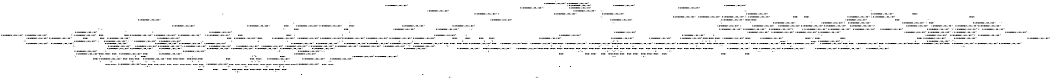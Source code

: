 digraph BCG {
size = "7, 10.5";
center = TRUE;
node [shape = circle];
0 [peripheries = 2];
0 -> 1 [label = "EX !0 !ATOMIC_EXCH_BRANCH (1, +1, TRUE, +0, 3, TRUE) !{}"];
0 -> 2 [label = "EX !2 !ATOMIC_EXCH_BRANCH (1, +0, TRUE, +0, 1, TRUE) !{}"];
0 -> 3 [label = "EX !1 !ATOMIC_EXCH_BRANCH (1, +1, TRUE, +1, 1, FALSE) !{}"];
0 -> 4 [label = "EX !0 !ATOMIC_EXCH_BRANCH (1, +1, TRUE, +0, 3, TRUE) !{}"];
0 -> 5 [label = "EX !2 !ATOMIC_EXCH_BRANCH (1, +0, TRUE, +0, 1, TRUE) !{}"];
0 -> 6 [label = "EX !1 !ATOMIC_EXCH_BRANCH (1, +1, TRUE, +1, 1, FALSE) !{}"];
1 -> 7 [label = "EX !2 !ATOMIC_EXCH_BRANCH (1, +0, TRUE, +0, 1, FALSE) !{}"];
2 -> 8 [label = "EX !0 !ATOMIC_EXCH_BRANCH (1, +1, TRUE, +0, 3, TRUE) !{}"];
3 -> 9 [label = "EX !0 !ATOMIC_EXCH_BRANCH (1, +1, TRUE, +0, 3, FALSE) !{}"];
4 -> 7 [label = "EX !2 !ATOMIC_EXCH_BRANCH (1, +0, TRUE, +0, 1, FALSE) !{}"];
4 -> 10 [label = "EX !1 !ATOMIC_EXCH_BRANCH (1, +1, TRUE, +1, 1, TRUE) !{}"];
4 -> 11 [label = "TERMINATE !0"];
4 -> 12 [label = "EX !2 !ATOMIC_EXCH_BRANCH (1, +0, TRUE, +0, 1, FALSE) !{}"];
4 -> 13 [label = "EX !1 !ATOMIC_EXCH_BRANCH (1, +1, TRUE, +1, 1, TRUE) !{}"];
4 -> 14 [label = "TERMINATE !0"];
5 -> 2 [label = "EX !2 !ATOMIC_EXCH_BRANCH (1, +0, TRUE, +0, 1, TRUE) !{}"];
5 -> 8 [label = "EX !0 !ATOMIC_EXCH_BRANCH (1, +1, TRUE, +0, 3, TRUE) !{}"];
5 -> 15 [label = "EX !1 !ATOMIC_EXCH_BRANCH (1, +1, TRUE, +1, 1, FALSE) !{}"];
5 -> 5 [label = "EX !2 !ATOMIC_EXCH_BRANCH (1, +0, TRUE, +0, 1, TRUE) !{}"];
5 -> 16 [label = "EX !0 !ATOMIC_EXCH_BRANCH (1, +1, TRUE, +0, 3, TRUE) !{}"];
5 -> 17 [label = "EX !1 !ATOMIC_EXCH_BRANCH (1, +1, TRUE, +1, 1, FALSE) !{}"];
6 -> 9 [label = "EX !0 !ATOMIC_EXCH_BRANCH (1, +1, TRUE, +0, 3, FALSE) !{}"];
6 -> 18 [label = "EX !2 !ATOMIC_EXCH_BRANCH (1, +0, TRUE, +0, 1, FALSE) !{}"];
6 -> 19 [label = "TERMINATE !1"];
6 -> 20 [label = "EX !0 !ATOMIC_EXCH_BRANCH (1, +1, TRUE, +0, 3, FALSE) !{}"];
6 -> 21 [label = "EX !2 !ATOMIC_EXCH_BRANCH (1, +0, TRUE, +0, 1, FALSE) !{}"];
6 -> 22 [label = "TERMINATE !1"];
7 -> 23 [label = "EX !1 !ATOMIC_EXCH_BRANCH (1, +1, TRUE, +1, 1, FALSE) !{}"];
8 -> 7 [label = "EX !2 !ATOMIC_EXCH_BRANCH (1, +0, TRUE, +0, 1, FALSE) !{}"];
9 -> 24 [label = "EX !0 !ATOMIC_EXCH_BRANCH (1, +0, FALSE, +1, 2, TRUE) !{}"];
10 -> 25 [label = "EX !2 !ATOMIC_EXCH_BRANCH (1, +0, TRUE, +0, 1, FALSE) !{}"];
11 -> 26 [label = "EX !2 !ATOMIC_EXCH_BRANCH (1, +0, TRUE, +0, 1, FALSE) !{}"];
12 -> 23 [label = "EX !1 !ATOMIC_EXCH_BRANCH (1, +1, TRUE, +1, 1, FALSE) !{}"];
12 -> 27 [label = "TERMINATE !0"];
12 -> 28 [label = "TERMINATE !2"];
12 -> 29 [label = "EX !1 !ATOMIC_EXCH_BRANCH (1, +1, TRUE, +1, 1, FALSE) !{}"];
12 -> 30 [label = "TERMINATE !0"];
12 -> 31 [label = "TERMINATE !2"];
13 -> 10 [label = "EX !1 !ATOMIC_EXCH_BRANCH (1, +1, TRUE, +1, 1, TRUE) !{}"];
13 -> 25 [label = "EX !2 !ATOMIC_EXCH_BRANCH (1, +0, TRUE, +0, 1, FALSE) !{}"];
13 -> 32 [label = "TERMINATE !0"];
13 -> 13 [label = "EX !1 !ATOMIC_EXCH_BRANCH (1, +1, TRUE, +1, 1, TRUE) !{}"];
13 -> 33 [label = "EX !2 !ATOMIC_EXCH_BRANCH (1, +0, TRUE, +0, 1, FALSE) !{}"];
13 -> 34 [label = "TERMINATE !0"];
14 -> 26 [label = "EX !2 !ATOMIC_EXCH_BRANCH (1, +0, TRUE, +0, 1, FALSE) !{}"];
14 -> 35 [label = "EX !1 !ATOMIC_EXCH_BRANCH (1, +1, TRUE, +1, 1, TRUE) !{}"];
14 -> 36 [label = "EX !2 !ATOMIC_EXCH_BRANCH (1, +0, TRUE, +0, 1, FALSE) !{}"];
14 -> 37 [label = "EX !1 !ATOMIC_EXCH_BRANCH (1, +1, TRUE, +1, 1, TRUE) !{}"];
15 -> 18 [label = "EX !2 !ATOMIC_EXCH_BRANCH (1, +0, TRUE, +0, 1, FALSE) !{}"];
16 -> 7 [label = "EX !2 !ATOMIC_EXCH_BRANCH (1, +0, TRUE, +0, 1, FALSE) !{}"];
16 -> 38 [label = "EX !1 !ATOMIC_EXCH_BRANCH (1, +1, TRUE, +1, 1, TRUE) !{}"];
16 -> 39 [label = "TERMINATE !0"];
16 -> 12 [label = "EX !2 !ATOMIC_EXCH_BRANCH (1, +0, TRUE, +0, 1, FALSE) !{}"];
16 -> 40 [label = "EX !1 !ATOMIC_EXCH_BRANCH (1, +1, TRUE, +1, 1, TRUE) !{}"];
16 -> 41 [label = "TERMINATE !0"];
17 -> 18 [label = "EX !2 !ATOMIC_EXCH_BRANCH (1, +0, TRUE, +0, 1, FALSE) !{}"];
17 -> 42 [label = "EX !0 !ATOMIC_EXCH_BRANCH (1, +1, TRUE, +0, 3, FALSE) !{}"];
17 -> 43 [label = "TERMINATE !1"];
17 -> 21 [label = "EX !2 !ATOMIC_EXCH_BRANCH (1, +0, TRUE, +0, 1, FALSE) !{}"];
17 -> 44 [label = "EX !0 !ATOMIC_EXCH_BRANCH (1, +1, TRUE, +0, 3, FALSE) !{}"];
17 -> 45 [label = "TERMINATE !1"];
18 -> 23 [label = "EX !0 !ATOMIC_EXCH_BRANCH (1, +1, TRUE, +0, 3, TRUE) !{}"];
19 -> 46 [label = "EX !0 !ATOMIC_EXCH_BRANCH (1, +1, TRUE, +0, 3, FALSE) !{}"];
20 -> 24 [label = "EX !0 !ATOMIC_EXCH_BRANCH (1, +0, FALSE, +1, 2, TRUE) !{}"];
20 -> 47 [label = "EX !2 !ATOMIC_EXCH_BRANCH (1, +0, TRUE, +0, 1, FALSE) !{}"];
20 -> 48 [label = "TERMINATE !1"];
20 -> 49 [label = "EX !0 !ATOMIC_EXCH_BRANCH (1, +0, FALSE, +1, 2, TRUE) !{}"];
20 -> 50 [label = "EX !2 !ATOMIC_EXCH_BRANCH (1, +0, TRUE, +0, 1, FALSE) !{}"];
20 -> 51 [label = "TERMINATE !1"];
21 -> 23 [label = "EX !0 !ATOMIC_EXCH_BRANCH (1, +1, TRUE, +0, 3, TRUE) !{}"];
21 -> 52 [label = "TERMINATE !2"];
21 -> 53 [label = "TERMINATE !1"];
21 -> 29 [label = "EX !0 !ATOMIC_EXCH_BRANCH (1, +1, TRUE, +0, 3, TRUE) !{}"];
21 -> 54 [label = "TERMINATE !2"];
21 -> 55 [label = "TERMINATE !1"];
22 -> 46 [label = "EX !0 !ATOMIC_EXCH_BRANCH (1, +1, TRUE, +0, 3, FALSE) !{}"];
22 -> 56 [label = "EX !2 !ATOMIC_EXCH_BRANCH (1, +0, TRUE, +0, 1, FALSE) !{}"];
22 -> 57 [label = "EX !0 !ATOMIC_EXCH_BRANCH (1, +1, TRUE, +0, 3, FALSE) !{}"];
22 -> 58 [label = "EX !2 !ATOMIC_EXCH_BRANCH (1, +0, TRUE, +0, 1, FALSE) !{}"];
23 -> 59 [label = "TERMINATE !0"];
24 -> 47 [label = "EX !2 !ATOMIC_EXCH_BRANCH (1, +0, TRUE, +0, 1, FALSE) !{}"];
25 -> 23 [label = "EX !1 !ATOMIC_EXCH_BRANCH (1, +1, TRUE, +1, 1, FALSE) !{}"];
26 -> 60 [label = "EX !1 !ATOMIC_EXCH_BRANCH (1, +1, TRUE, +1, 1, FALSE) !{}"];
27 -> 60 [label = "EX !1 !ATOMIC_EXCH_BRANCH (1, +1, TRUE, +1, 1, FALSE) !{}"];
28 -> 61 [label = "EX !1 !ATOMIC_EXCH_BRANCH (1, +1, TRUE, +1, 1, FALSE) !{}"];
29 -> 59 [label = "TERMINATE !0"];
29 -> 62 [label = "TERMINATE !2"];
29 -> 63 [label = "TERMINATE !1"];
29 -> 64 [label = "TERMINATE !0"];
29 -> 65 [label = "TERMINATE !2"];
29 -> 66 [label = "TERMINATE !1"];
30 -> 60 [label = "EX !1 !ATOMIC_EXCH_BRANCH (1, +1, TRUE, +1, 1, FALSE) !{}"];
30 -> 67 [label = "TERMINATE !2"];
30 -> 68 [label = "EX !1 !ATOMIC_EXCH_BRANCH (1, +1, TRUE, +1, 1, FALSE) !{}"];
30 -> 69 [label = "TERMINATE !2"];
31 -> 61 [label = "EX !1 !ATOMIC_EXCH_BRANCH (1, +1, TRUE, +1, 1, FALSE) !{}"];
31 -> 67 [label = "TERMINATE !0"];
31 -> 70 [label = "EX !1 !ATOMIC_EXCH_BRANCH (1, +1, TRUE, +1, 1, FALSE) !{}"];
31 -> 69 [label = "TERMINATE !0"];
32 -> 71 [label = "EX !2 !ATOMIC_EXCH_BRANCH (1, +0, TRUE, +0, 1, FALSE) !{}"];
33 -> 23 [label = "EX !1 !ATOMIC_EXCH_BRANCH (1, +1, TRUE, +1, 1, FALSE) !{}"];
33 -> 72 [label = "TERMINATE !0"];
33 -> 73 [label = "TERMINATE !2"];
33 -> 29 [label = "EX !1 !ATOMIC_EXCH_BRANCH (1, +1, TRUE, +1, 1, FALSE) !{}"];
33 -> 74 [label = "TERMINATE !0"];
33 -> 75 [label = "TERMINATE !2"];
34 -> 71 [label = "EX !2 !ATOMIC_EXCH_BRANCH (1, +0, TRUE, +0, 1, FALSE) !{}"];
34 -> 35 [label = "EX !1 !ATOMIC_EXCH_BRANCH (1, +1, TRUE, +1, 1, TRUE) !{}"];
34 -> 76 [label = "EX !2 !ATOMIC_EXCH_BRANCH (1, +0, TRUE, +0, 1, FALSE) !{}"];
34 -> 37 [label = "EX !1 !ATOMIC_EXCH_BRANCH (1, +1, TRUE, +1, 1, TRUE) !{}"];
35 -> 71 [label = "EX !2 !ATOMIC_EXCH_BRANCH (1, +0, TRUE, +0, 1, FALSE) !{}"];
36 -> 60 [label = "EX !1 !ATOMIC_EXCH_BRANCH (1, +1, TRUE, +1, 1, FALSE) !{}"];
36 -> 67 [label = "TERMINATE !2"];
36 -> 68 [label = "EX !1 !ATOMIC_EXCH_BRANCH (1, +1, TRUE, +1, 1, FALSE) !{}"];
36 -> 69 [label = "TERMINATE !2"];
37 -> 35 [label = "EX !1 !ATOMIC_EXCH_BRANCH (1, +1, TRUE, +1, 1, TRUE) !{}"];
37 -> 71 [label = "EX !2 !ATOMIC_EXCH_BRANCH (1, +0, TRUE, +0, 1, FALSE) !{}"];
37 -> 37 [label = "EX !1 !ATOMIC_EXCH_BRANCH (1, +1, TRUE, +1, 1, TRUE) !{}"];
37 -> 76 [label = "EX !2 !ATOMIC_EXCH_BRANCH (1, +0, TRUE, +0, 1, FALSE) !{}"];
38 -> 25 [label = "EX !2 !ATOMIC_EXCH_BRANCH (1, +0, TRUE, +0, 1, FALSE) !{}"];
39 -> 77 [label = "EX !1 !ATOMIC_EXCH_BRANCH (1, +1, TRUE, +1, 1, TRUE) !{}"];
40 -> 38 [label = "EX !1 !ATOMIC_EXCH_BRANCH (1, +1, TRUE, +1, 1, TRUE) !{}"];
40 -> 25 [label = "EX !2 !ATOMIC_EXCH_BRANCH (1, +0, TRUE, +0, 1, FALSE) !{}"];
40 -> 78 [label = "TERMINATE !0"];
40 -> 40 [label = "EX !1 !ATOMIC_EXCH_BRANCH (1, +1, TRUE, +1, 1, TRUE) !{}"];
40 -> 33 [label = "EX !2 !ATOMIC_EXCH_BRANCH (1, +0, TRUE, +0, 1, FALSE) !{}"];
40 -> 79 [label = "TERMINATE !0"];
41 -> 77 [label = "EX !1 !ATOMIC_EXCH_BRANCH (1, +1, TRUE, +1, 1, TRUE) !{}"];
41 -> 26 [label = "EX !2 !ATOMIC_EXCH_BRANCH (1, +0, TRUE, +0, 1, FALSE) !{}"];
41 -> 80 [label = "EX !1 !ATOMIC_EXCH_BRANCH (1, +1, TRUE, +1, 1, TRUE) !{}"];
41 -> 36 [label = "EX !2 !ATOMIC_EXCH_BRANCH (1, +0, TRUE, +0, 1, FALSE) !{}"];
42 -> 81 [label = "EX !0 !ATOMIC_EXCH_BRANCH (1, +0, FALSE, +1, 2, TRUE) !{}"];
43 -> 82 [label = "EX !0 !ATOMIC_EXCH_BRANCH (1, +1, TRUE, +0, 3, FALSE) !{}"];
44 -> 81 [label = "EX !0 !ATOMIC_EXCH_BRANCH (1, +0, FALSE, +1, 2, TRUE) !{}"];
44 -> 47 [label = "EX !2 !ATOMIC_EXCH_BRANCH (1, +0, TRUE, +0, 1, FALSE) !{}"];
44 -> 83 [label = "TERMINATE !1"];
44 -> 84 [label = "EX !0 !ATOMIC_EXCH_BRANCH (1, +0, FALSE, +1, 2, TRUE) !{}"];
44 -> 50 [label = "EX !2 !ATOMIC_EXCH_BRANCH (1, +0, TRUE, +0, 1, FALSE) !{}"];
44 -> 85 [label = "TERMINATE !1"];
45 -> 82 [label = "EX !0 !ATOMIC_EXCH_BRANCH (1, +1, TRUE, +0, 3, FALSE) !{}"];
45 -> 56 [label = "EX !2 !ATOMIC_EXCH_BRANCH (1, +0, TRUE, +0, 1, FALSE) !{}"];
45 -> 86 [label = "EX !0 !ATOMIC_EXCH_BRANCH (1, +1, TRUE, +0, 3, FALSE) !{}"];
45 -> 58 [label = "EX !2 !ATOMIC_EXCH_BRANCH (1, +0, TRUE, +0, 1, FALSE) !{}"];
46 -> 87 [label = "EX !0 !ATOMIC_EXCH_BRANCH (1, +0, FALSE, +1, 2, TRUE) !{}"];
47 -> 88 [label = "EX !0 !ATOMIC_EXCH_BRANCH (1, +0, FALSE, +1, 2, FALSE) !{}"];
48 -> 89 [label = "EX !2 !ATOMIC_EXCH_BRANCH (1, +0, TRUE, +0, 1, FALSE) !{}"];
49 -> 24 [label = "EX !0 !ATOMIC_EXCH_BRANCH (1, +0, FALSE, +1, 2, TRUE) !{}"];
49 -> 47 [label = "EX !2 !ATOMIC_EXCH_BRANCH (1, +0, TRUE, +0, 1, FALSE) !{}"];
49 -> 48 [label = "TERMINATE !1"];
49 -> 49 [label = "EX !0 !ATOMIC_EXCH_BRANCH (1, +0, FALSE, +1, 2, TRUE) !{}"];
49 -> 50 [label = "EX !2 !ATOMIC_EXCH_BRANCH (1, +0, TRUE, +0, 1, FALSE) !{}"];
49 -> 51 [label = "TERMINATE !1"];
50 -> 88 [label = "EX !0 !ATOMIC_EXCH_BRANCH (1, +0, FALSE, +1, 2, FALSE) !{}"];
50 -> 90 [label = "TERMINATE !2"];
50 -> 91 [label = "TERMINATE !1"];
50 -> 92 [label = "EX !0 !ATOMIC_EXCH_BRANCH (1, +0, FALSE, +1, 2, FALSE) !{}"];
50 -> 93 [label = "TERMINATE !2"];
50 -> 94 [label = "TERMINATE !1"];
51 -> 89 [label = "EX !2 !ATOMIC_EXCH_BRANCH (1, +0, TRUE, +0, 1, FALSE) !{}"];
51 -> 87 [label = "EX !0 !ATOMIC_EXCH_BRANCH (1, +0, FALSE, +1, 2, TRUE) !{}"];
51 -> 95 [label = "EX !2 !ATOMIC_EXCH_BRANCH (1, +0, TRUE, +0, 1, FALSE) !{}"];
51 -> 96 [label = "EX !0 !ATOMIC_EXCH_BRANCH (1, +0, FALSE, +1, 2, TRUE) !{}"];
52 -> 61 [label = "EX !0 !ATOMIC_EXCH_BRANCH (1, +1, TRUE, +0, 3, TRUE) !{}"];
53 -> 97 [label = "EX !0 !ATOMIC_EXCH_BRANCH (1, +1, TRUE, +0, 3, TRUE) !{}"];
54 -> 61 [label = "EX !0 !ATOMIC_EXCH_BRANCH (1, +1, TRUE, +0, 3, TRUE) !{}"];
54 -> 98 [label = "TERMINATE !1"];
54 -> 70 [label = "EX !0 !ATOMIC_EXCH_BRANCH (1, +1, TRUE, +0, 3, TRUE) !{}"];
54 -> 99 [label = "TERMINATE !1"];
55 -> 97 [label = "EX !0 !ATOMIC_EXCH_BRANCH (1, +1, TRUE, +0, 3, TRUE) !{}"];
55 -> 98 [label = "TERMINATE !2"];
55 -> 100 [label = "EX !0 !ATOMIC_EXCH_BRANCH (1, +1, TRUE, +0, 3, TRUE) !{}"];
55 -> 99 [label = "TERMINATE !2"];
56 -> 97 [label = "EX !0 !ATOMIC_EXCH_BRANCH (1, +1, TRUE, +0, 3, TRUE) !{}"];
57 -> 87 [label = "EX !0 !ATOMIC_EXCH_BRANCH (1, +0, FALSE, +1, 2, TRUE) !{}"];
57 -> 89 [label = "EX !2 !ATOMIC_EXCH_BRANCH (1, +0, TRUE, +0, 1, FALSE) !{}"];
57 -> 96 [label = "EX !0 !ATOMIC_EXCH_BRANCH (1, +0, FALSE, +1, 2, TRUE) !{}"];
57 -> 95 [label = "EX !2 !ATOMIC_EXCH_BRANCH (1, +0, TRUE, +0, 1, FALSE) !{}"];
58 -> 97 [label = "EX !0 !ATOMIC_EXCH_BRANCH (1, +1, TRUE, +0, 3, TRUE) !{}"];
58 -> 98 [label = "TERMINATE !2"];
58 -> 100 [label = "EX !0 !ATOMIC_EXCH_BRANCH (1, +1, TRUE, +0, 3, TRUE) !{}"];
58 -> 99 [label = "TERMINATE !2"];
59 -> 101 [label = "TERMINATE !2"];
60 -> 101 [label = "TERMINATE !2"];
61 -> 101 [label = "TERMINATE !0"];
62 -> 101 [label = "TERMINATE !0"];
63 -> 102 [label = "TERMINATE !0"];
64 -> 101 [label = "TERMINATE !2"];
64 -> 102 [label = "TERMINATE !1"];
64 -> 103 [label = "TERMINATE !2"];
64 -> 104 [label = "TERMINATE !1"];
65 -> 101 [label = "TERMINATE !0"];
65 -> 105 [label = "TERMINATE !1"];
65 -> 103 [label = "TERMINATE !0"];
65 -> 106 [label = "TERMINATE !1"];
66 -> 102 [label = "TERMINATE !0"];
66 -> 105 [label = "TERMINATE !2"];
66 -> 104 [label = "TERMINATE !0"];
66 -> 106 [label = "TERMINATE !2"];
67 -> 107 [label = "EX !1 !ATOMIC_EXCH_BRANCH (1, +1, TRUE, +1, 1, FALSE) !{}"];
68 -> 101 [label = "TERMINATE !2"];
68 -> 102 [label = "TERMINATE !1"];
68 -> 103 [label = "TERMINATE !2"];
68 -> 104 [label = "TERMINATE !1"];
69 -> 107 [label = "EX !1 !ATOMIC_EXCH_BRANCH (1, +1, TRUE, +1, 1, FALSE) !{}"];
69 -> 108 [label = "EX !1 !ATOMIC_EXCH_BRANCH (1, +1, TRUE, +1, 1, FALSE) !{}"];
70 -> 101 [label = "TERMINATE !0"];
70 -> 105 [label = "TERMINATE !1"];
70 -> 103 [label = "TERMINATE !0"];
70 -> 106 [label = "TERMINATE !1"];
71 -> 60 [label = "EX !1 !ATOMIC_EXCH_BRANCH (1, +1, TRUE, +1, 1, FALSE) !{}"];
72 -> 109 [label = "TERMINATE !2"];
73 -> 109 [label = "TERMINATE !0"];
74 -> 109 [label = "TERMINATE !2"];
74 -> 60 [label = "EX !1 !ATOMIC_EXCH_BRANCH (1, +1, TRUE, +1, 1, FALSE) !{}"];
74 -> 110 [label = "TERMINATE !2"];
74 -> 68 [label = "EX !1 !ATOMIC_EXCH_BRANCH (1, +1, TRUE, +1, 1, FALSE) !{}"];
75 -> 109 [label = "TERMINATE !0"];
75 -> 61 [label = "EX !1 !ATOMIC_EXCH_BRANCH (1, +1, TRUE, +1, 1, FALSE) !{}"];
75 -> 110 [label = "TERMINATE !0"];
75 -> 70 [label = "EX !1 !ATOMIC_EXCH_BRANCH (1, +1, TRUE, +1, 1, FALSE) !{}"];
76 -> 60 [label = "EX !1 !ATOMIC_EXCH_BRANCH (1, +1, TRUE, +1, 1, FALSE) !{}"];
76 -> 109 [label = "TERMINATE !2"];
76 -> 68 [label = "EX !1 !ATOMIC_EXCH_BRANCH (1, +1, TRUE, +1, 1, FALSE) !{}"];
76 -> 110 [label = "TERMINATE !2"];
77 -> 71 [label = "EX !2 !ATOMIC_EXCH_BRANCH (1, +0, TRUE, +0, 1, FALSE) !{}"];
78 -> 77 [label = "EX !1 !ATOMIC_EXCH_BRANCH (1, +1, TRUE, +1, 1, TRUE) !{}"];
79 -> 77 [label = "EX !1 !ATOMIC_EXCH_BRANCH (1, +1, TRUE, +1, 1, TRUE) !{}"];
79 -> 71 [label = "EX !2 !ATOMIC_EXCH_BRANCH (1, +0, TRUE, +0, 1, FALSE) !{}"];
79 -> 80 [label = "EX !1 !ATOMIC_EXCH_BRANCH (1, +1, TRUE, +1, 1, TRUE) !{}"];
79 -> 76 [label = "EX !2 !ATOMIC_EXCH_BRANCH (1, +0, TRUE, +0, 1, FALSE) !{}"];
80 -> 77 [label = "EX !1 !ATOMIC_EXCH_BRANCH (1, +1, TRUE, +1, 1, TRUE) !{}"];
80 -> 71 [label = "EX !2 !ATOMIC_EXCH_BRANCH (1, +0, TRUE, +0, 1, FALSE) !{}"];
80 -> 80 [label = "EX !1 !ATOMIC_EXCH_BRANCH (1, +1, TRUE, +1, 1, TRUE) !{}"];
80 -> 76 [label = "EX !2 !ATOMIC_EXCH_BRANCH (1, +0, TRUE, +0, 1, FALSE) !{}"];
81 -> 47 [label = "EX !2 !ATOMIC_EXCH_BRANCH (1, +0, TRUE, +0, 1, FALSE) !{}"];
82 -> 111 [label = "EX !0 !ATOMIC_EXCH_BRANCH (1, +0, FALSE, +1, 2, TRUE) !{}"];
83 -> 111 [label = "EX !0 !ATOMIC_EXCH_BRANCH (1, +0, FALSE, +1, 2, TRUE) !{}"];
84 -> 81 [label = "EX !0 !ATOMIC_EXCH_BRANCH (1, +0, FALSE, +1, 2, TRUE) !{}"];
84 -> 47 [label = "EX !2 !ATOMIC_EXCH_BRANCH (1, +0, TRUE, +0, 1, FALSE) !{}"];
84 -> 83 [label = "TERMINATE !1"];
84 -> 84 [label = "EX !0 !ATOMIC_EXCH_BRANCH (1, +0, FALSE, +1, 2, TRUE) !{}"];
84 -> 50 [label = "EX !2 !ATOMIC_EXCH_BRANCH (1, +0, TRUE, +0, 1, FALSE) !{}"];
84 -> 85 [label = "TERMINATE !1"];
85 -> 111 [label = "EX !0 !ATOMIC_EXCH_BRANCH (1, +0, FALSE, +1, 2, TRUE) !{}"];
85 -> 89 [label = "EX !2 !ATOMIC_EXCH_BRANCH (1, +0, TRUE, +0, 1, FALSE) !{}"];
85 -> 112 [label = "EX !0 !ATOMIC_EXCH_BRANCH (1, +0, FALSE, +1, 2, TRUE) !{}"];
85 -> 95 [label = "EX !2 !ATOMIC_EXCH_BRANCH (1, +0, TRUE, +0, 1, FALSE) !{}"];
86 -> 111 [label = "EX !0 !ATOMIC_EXCH_BRANCH (1, +0, FALSE, +1, 2, TRUE) !{}"];
86 -> 89 [label = "EX !2 !ATOMIC_EXCH_BRANCH (1, +0, TRUE, +0, 1, FALSE) !{}"];
86 -> 112 [label = "EX !0 !ATOMIC_EXCH_BRANCH (1, +0, FALSE, +1, 2, TRUE) !{}"];
86 -> 95 [label = "EX !2 !ATOMIC_EXCH_BRANCH (1, +0, TRUE, +0, 1, FALSE) !{}"];
87 -> 89 [label = "EX !2 !ATOMIC_EXCH_BRANCH (1, +0, TRUE, +0, 1, FALSE) !{}"];
88 -> 113 [label = "TERMINATE !0"];
89 -> 114 [label = "EX !0 !ATOMIC_EXCH_BRANCH (1, +0, FALSE, +1, 2, FALSE) !{}"];
90 -> 115 [label = "TERMINATE !1"];
91 -> 115 [label = "TERMINATE !2"];
92 -> 113 [label = "TERMINATE !0"];
92 -> 116 [label = "TERMINATE !2"];
92 -> 117 [label = "TERMINATE !1"];
92 -> 118 [label = "TERMINATE !0"];
92 -> 119 [label = "TERMINATE !2"];
92 -> 120 [label = "TERMINATE !1"];
93 -> 115 [label = "TERMINATE !1"];
93 -> 121 [label = "EX !0 !ATOMIC_EXCH_BRANCH (1, +0, FALSE, +1, 2, FALSE) !{}"];
93 -> 122 [label = "TERMINATE !1"];
93 -> 123 [label = "EX !0 !ATOMIC_EXCH_BRANCH (1, +0, FALSE, +1, 2, FALSE) !{}"];
94 -> 115 [label = "TERMINATE !2"];
94 -> 114 [label = "EX !0 !ATOMIC_EXCH_BRANCH (1, +0, FALSE, +1, 2, FALSE) !{}"];
94 -> 122 [label = "TERMINATE !2"];
94 -> 124 [label = "EX !0 !ATOMIC_EXCH_BRANCH (1, +0, FALSE, +1, 2, FALSE) !{}"];
95 -> 114 [label = "EX !0 !ATOMIC_EXCH_BRANCH (1, +0, FALSE, +1, 2, FALSE) !{}"];
95 -> 115 [label = "TERMINATE !2"];
95 -> 124 [label = "EX !0 !ATOMIC_EXCH_BRANCH (1, +0, FALSE, +1, 2, FALSE) !{}"];
95 -> 122 [label = "TERMINATE !2"];
96 -> 87 [label = "EX !0 !ATOMIC_EXCH_BRANCH (1, +0, FALSE, +1, 2, TRUE) !{}"];
96 -> 89 [label = "EX !2 !ATOMIC_EXCH_BRANCH (1, +0, TRUE, +0, 1, FALSE) !{}"];
96 -> 96 [label = "EX !0 !ATOMIC_EXCH_BRANCH (1, +0, FALSE, +1, 2, TRUE) !{}"];
96 -> 95 [label = "EX !2 !ATOMIC_EXCH_BRANCH (1, +0, TRUE, +0, 1, FALSE) !{}"];
97 -> 102 [label = "TERMINATE !0"];
98 -> 125 [label = "EX !0 !ATOMIC_EXCH_BRANCH (1, +1, TRUE, +0, 3, TRUE) !{}"];
99 -> 125 [label = "EX !0 !ATOMIC_EXCH_BRANCH (1, +1, TRUE, +0, 3, TRUE) !{}"];
99 -> 126 [label = "EX !0 !ATOMIC_EXCH_BRANCH (1, +1, TRUE, +0, 3, TRUE) !{}"];
100 -> 102 [label = "TERMINATE !0"];
100 -> 105 [label = "TERMINATE !2"];
100 -> 104 [label = "TERMINATE !0"];
100 -> 106 [label = "TERMINATE !2"];
101 -> 127 [label = "TERMINATE !1"];
102 -> 127 [label = "TERMINATE !2"];
103 -> 127 [label = "TERMINATE !1"];
103 -> 128 [label = "TERMINATE !1"];
104 -> 127 [label = "TERMINATE !2"];
104 -> 128 [label = "TERMINATE !2"];
105 -> 127 [label = "TERMINATE !0"];
106 -> 127 [label = "TERMINATE !0"];
106 -> 128 [label = "TERMINATE !0"];
107 -> 127 [label = "TERMINATE !1"];
108 -> 127 [label = "TERMINATE !1"];
108 -> 128 [label = "TERMINATE !1"];
109 -> 107 [label = "EX !1 !ATOMIC_EXCH_BRANCH (1, +1, TRUE, +1, 1, FALSE) !{}"];
110 -> 107 [label = "EX !1 !ATOMIC_EXCH_BRANCH (1, +1, TRUE, +1, 1, FALSE) !{}"];
110 -> 108 [label = "EX !1 !ATOMIC_EXCH_BRANCH (1, +1, TRUE, +1, 1, FALSE) !{}"];
111 -> 89 [label = "EX !2 !ATOMIC_EXCH_BRANCH (1, +0, TRUE, +0, 1, FALSE) !{}"];
112 -> 111 [label = "EX !0 !ATOMIC_EXCH_BRANCH (1, +0, FALSE, +1, 2, TRUE) !{}"];
112 -> 89 [label = "EX !2 !ATOMIC_EXCH_BRANCH (1, +0, TRUE, +0, 1, FALSE) !{}"];
112 -> 112 [label = "EX !0 !ATOMIC_EXCH_BRANCH (1, +0, FALSE, +1, 2, TRUE) !{}"];
112 -> 95 [label = "EX !2 !ATOMIC_EXCH_BRANCH (1, +0, TRUE, +0, 1, FALSE) !{}"];
113 -> 129 [label = "TERMINATE !2"];
114 -> 130 [label = "TERMINATE !0"];
115 -> 131 [label = "EX !0 !ATOMIC_EXCH_BRANCH (1, +0, FALSE, +1, 2, FALSE) !{}"];
116 -> 129 [label = "TERMINATE !0"];
117 -> 130 [label = "TERMINATE !0"];
118 -> 129 [label = "TERMINATE !2"];
118 -> 130 [label = "TERMINATE !1"];
118 -> 132 [label = "TERMINATE !2"];
118 -> 133 [label = "TERMINATE !1"];
119 -> 129 [label = "TERMINATE !0"];
119 -> 134 [label = "TERMINATE !1"];
119 -> 132 [label = "TERMINATE !0"];
119 -> 135 [label = "TERMINATE !1"];
120 -> 130 [label = "TERMINATE !0"];
120 -> 134 [label = "TERMINATE !2"];
120 -> 133 [label = "TERMINATE !0"];
120 -> 135 [label = "TERMINATE !2"];
121 -> 129 [label = "TERMINATE !0"];
122 -> 131 [label = "EX !0 !ATOMIC_EXCH_BRANCH (1, +0, FALSE, +1, 2, FALSE) !{}"];
122 -> 136 [label = "EX !0 !ATOMIC_EXCH_BRANCH (1, +0, FALSE, +1, 2, FALSE) !{}"];
123 -> 129 [label = "TERMINATE !0"];
123 -> 134 [label = "TERMINATE !1"];
123 -> 132 [label = "TERMINATE !0"];
123 -> 135 [label = "TERMINATE !1"];
124 -> 130 [label = "TERMINATE !0"];
124 -> 134 [label = "TERMINATE !2"];
124 -> 133 [label = "TERMINATE !0"];
124 -> 135 [label = "TERMINATE !2"];
125 -> 127 [label = "TERMINATE !0"];
126 -> 127 [label = "TERMINATE !0"];
126 -> 128 [label = "TERMINATE !0"];
127 -> 137 [label = "exit"];
128 -> 138 [label = "exit"];
129 -> 139 [label = "TERMINATE !1"];
130 -> 139 [label = "TERMINATE !2"];
131 -> 139 [label = "TERMINATE !0"];
132 -> 139 [label = "TERMINATE !1"];
132 -> 140 [label = "TERMINATE !1"];
133 -> 139 [label = "TERMINATE !2"];
133 -> 140 [label = "TERMINATE !2"];
134 -> 139 [label = "TERMINATE !0"];
135 -> 139 [label = "TERMINATE !0"];
135 -> 140 [label = "TERMINATE !0"];
136 -> 139 [label = "TERMINATE !0"];
136 -> 140 [label = "TERMINATE !0"];
139 -> 137 [label = "exit"];
140 -> 138 [label = "exit"];
}
